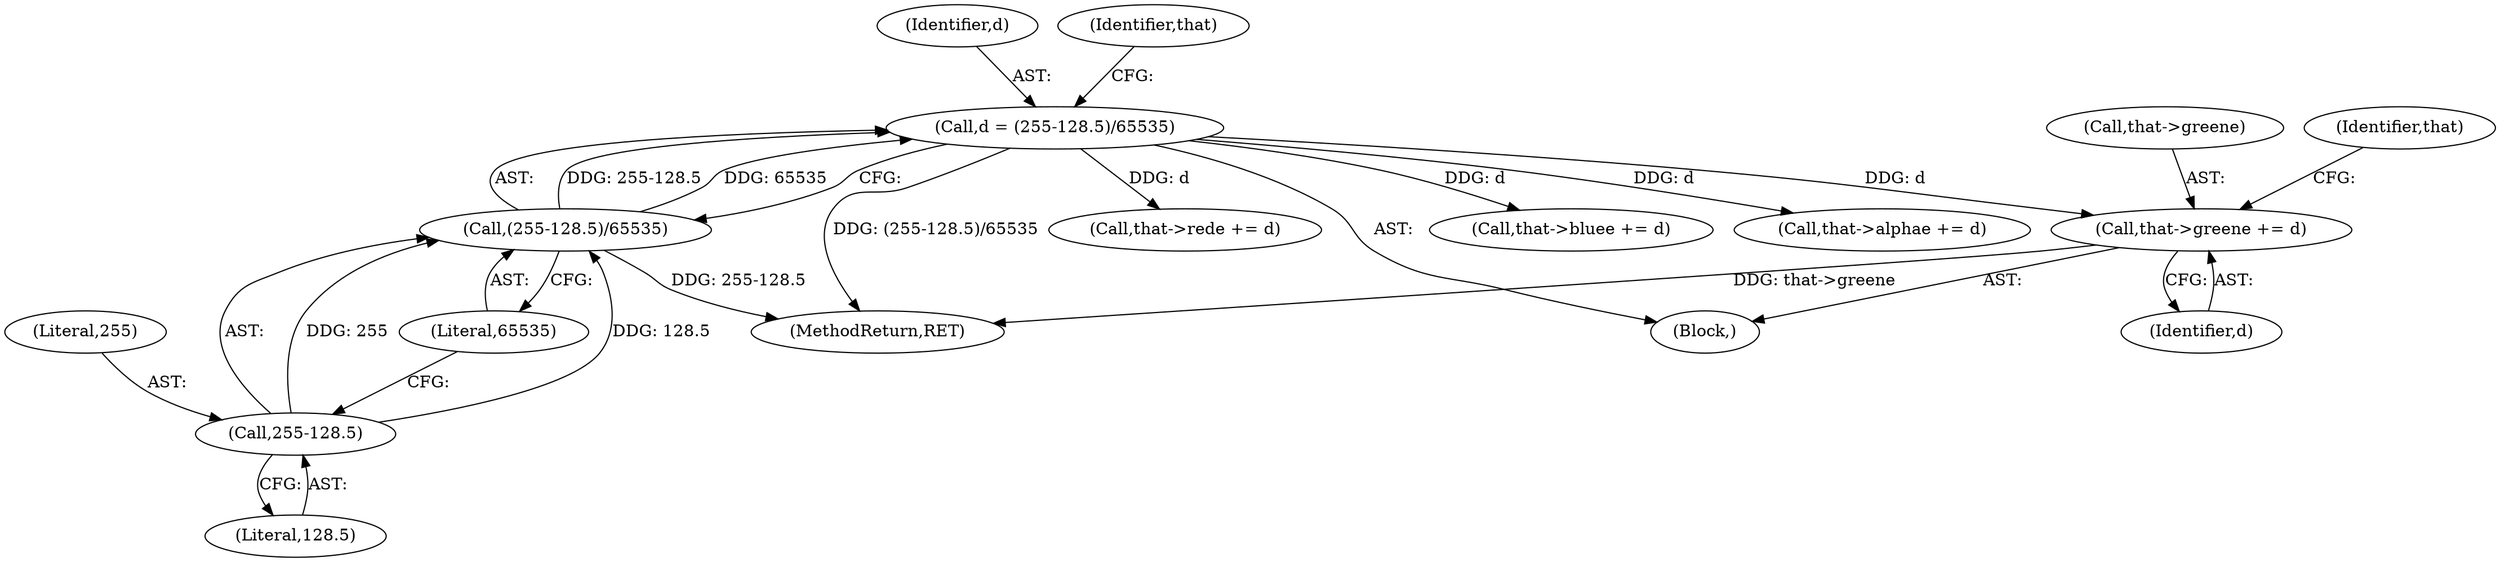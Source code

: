digraph "0_Android_9d4853418ab2f754c2b63e091c29c5529b8b86ca_83@pointer" {
"1000182" [label="(Call,that->greene += d)"];
"1000170" [label="(Call,d = (255-128.5)/65535)"];
"1000172" [label="(Call,(255-128.5)/65535)"];
"1000173" [label="(Call,255-128.5)"];
"1000183" [label="(Call,that->greene)"];
"1000182" [label="(Call,that->greene += d)"];
"1000204" [label="(MethodReturn,RET)"];
"1000177" [label="(Call,that->rede += d)"];
"1000174" [label="(Literal,255)"];
"1000168" [label="(Block,)"];
"1000189" [label="(Identifier,that)"];
"1000175" [label="(Literal,128.5)"];
"1000186" [label="(Identifier,d)"];
"1000170" [label="(Call,d = (255-128.5)/65535)"];
"1000171" [label="(Identifier,d)"];
"1000179" [label="(Identifier,that)"];
"1000187" [label="(Call,that->bluee += d)"];
"1000192" [label="(Call,that->alphae += d)"];
"1000173" [label="(Call,255-128.5)"];
"1000176" [label="(Literal,65535)"];
"1000172" [label="(Call,(255-128.5)/65535)"];
"1000182" -> "1000168"  [label="AST: "];
"1000182" -> "1000186"  [label="CFG: "];
"1000183" -> "1000182"  [label="AST: "];
"1000186" -> "1000182"  [label="AST: "];
"1000189" -> "1000182"  [label="CFG: "];
"1000182" -> "1000204"  [label="DDG: that->greene"];
"1000170" -> "1000182"  [label="DDG: d"];
"1000170" -> "1000168"  [label="AST: "];
"1000170" -> "1000172"  [label="CFG: "];
"1000171" -> "1000170"  [label="AST: "];
"1000172" -> "1000170"  [label="AST: "];
"1000179" -> "1000170"  [label="CFG: "];
"1000170" -> "1000204"  [label="DDG: (255-128.5)/65535"];
"1000172" -> "1000170"  [label="DDG: 255-128.5"];
"1000172" -> "1000170"  [label="DDG: 65535"];
"1000170" -> "1000177"  [label="DDG: d"];
"1000170" -> "1000187"  [label="DDG: d"];
"1000170" -> "1000192"  [label="DDG: d"];
"1000172" -> "1000176"  [label="CFG: "];
"1000173" -> "1000172"  [label="AST: "];
"1000176" -> "1000172"  [label="AST: "];
"1000172" -> "1000204"  [label="DDG: 255-128.5"];
"1000173" -> "1000172"  [label="DDG: 255"];
"1000173" -> "1000172"  [label="DDG: 128.5"];
"1000173" -> "1000175"  [label="CFG: "];
"1000174" -> "1000173"  [label="AST: "];
"1000175" -> "1000173"  [label="AST: "];
"1000176" -> "1000173"  [label="CFG: "];
}
